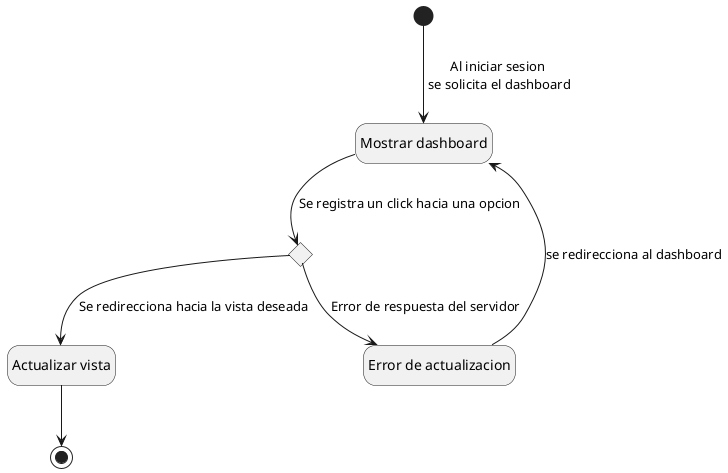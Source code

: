 @startuml
hide empty description
state "Mostrar dashboard" as md
state "Actualizar vista" as av
state "Error de actualizacion" as ev

state c <<choice>> 

[*] --> md : Al iniciar sesion\n se solicita el dashboard
md --> c : Se registra un click hacia una opcion
c --> av : Se redirecciona hacia la vista deseada
c --> ev : Error de respuesta del servidor
ev --> md : se redirecciona al dashboard
av --> [*]

@enduml